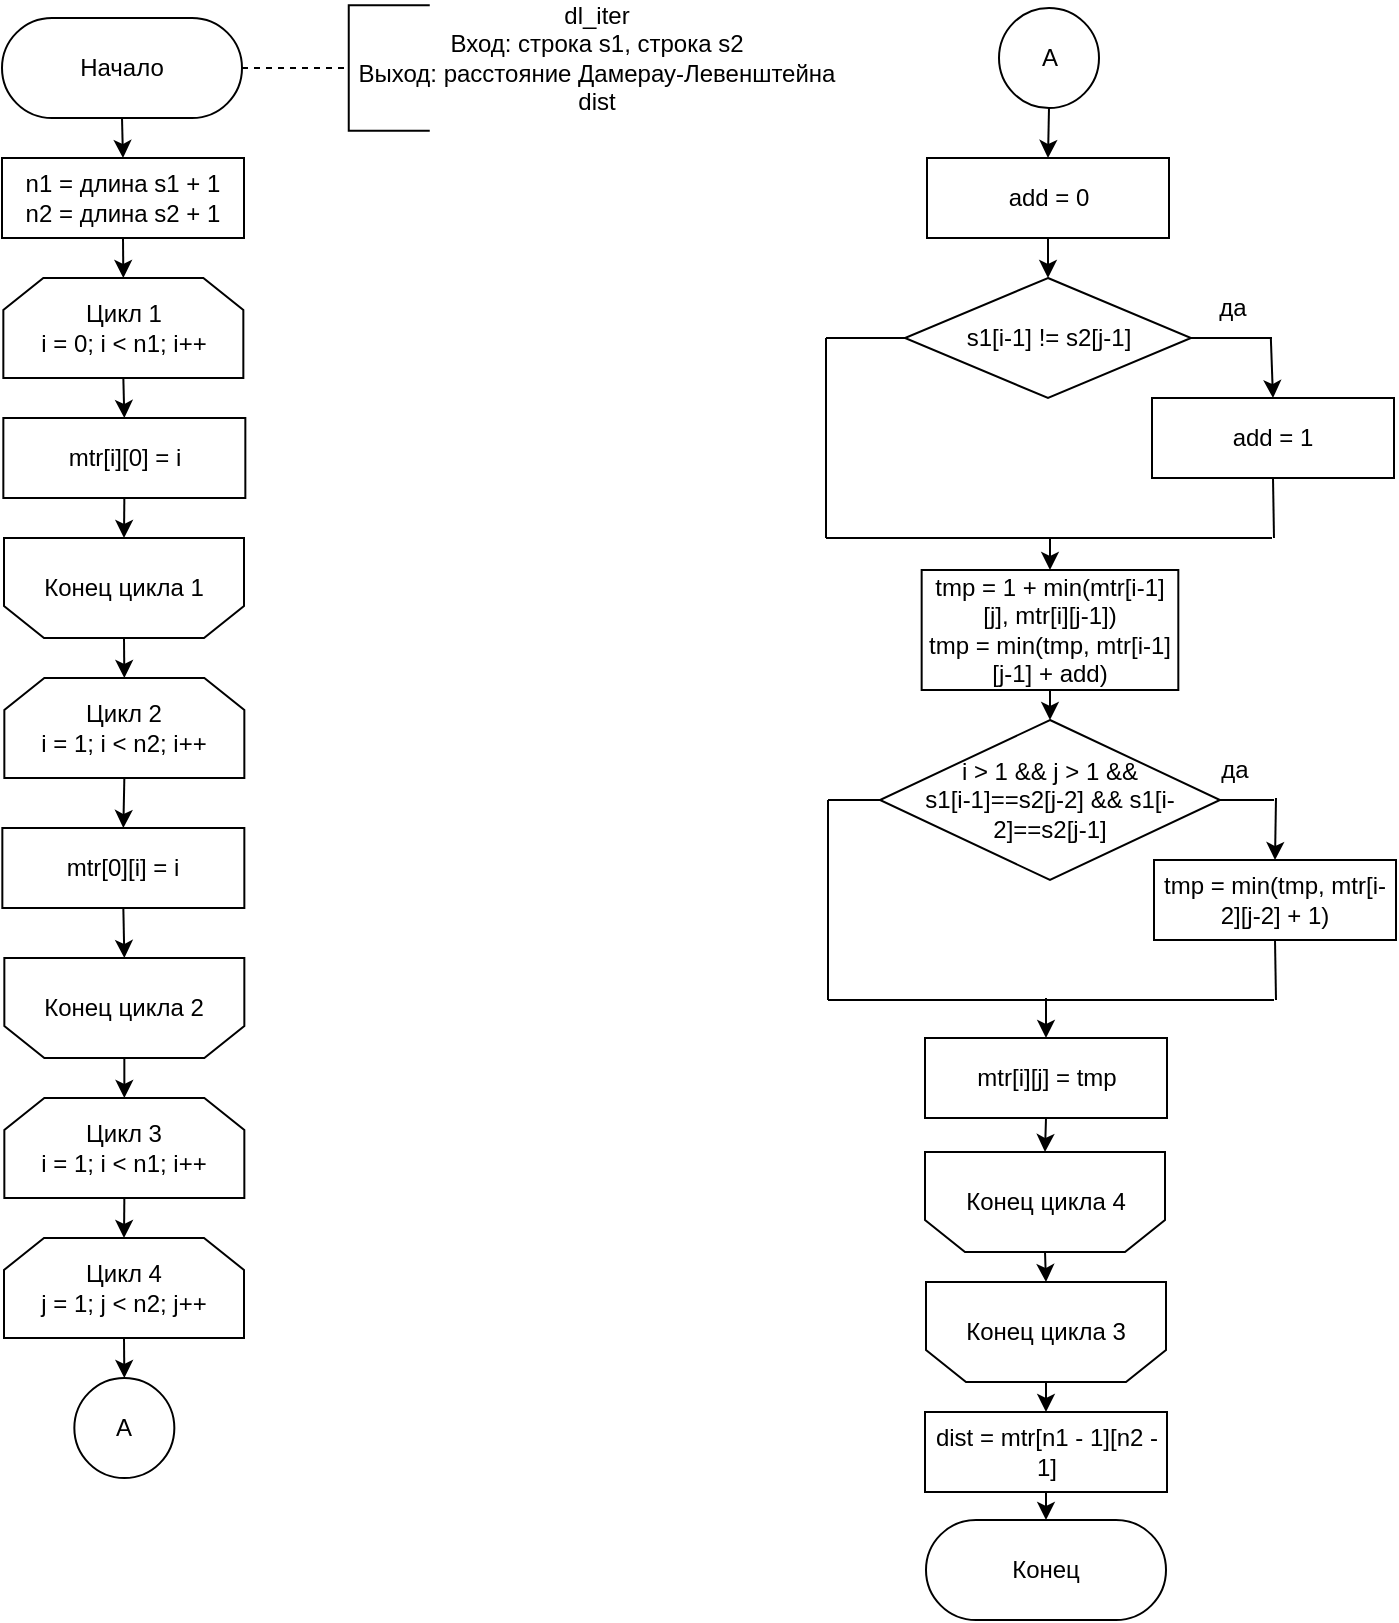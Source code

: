 <mxfile version="20.5.3" type="device"><diagram id="PKrw68s-FcHz-RrZCr9i" name="Page-1"><mxGraphModel dx="990" dy="1736" grid="1" gridSize="10" guides="1" tooltips="1" connect="1" arrows="1" fold="1" page="1" pageScale="1" pageWidth="827" pageHeight="1169" math="0" shadow="0"><root><mxCell id="0"/><mxCell id="1" parent="0"/><mxCell id="Gvd8Ezxa3fLg7O33Pl0G-1" value="Начало" style="rounded=1;whiteSpace=wrap;html=1;arcSize=50;" parent="1" vertex="1"><mxGeometry x="318" y="-150" width="120" height="50" as="geometry"/></mxCell><mxCell id="Gvd8Ezxa3fLg7O33Pl0G-6" value="dl_iter&lt;br&gt;Вход: строка s1, строка s2&lt;br&gt;Выход: расстояние Дамерау-Левенштейна dist" style="text;html=1;strokeColor=none;fillColor=none;align=center;verticalAlign=middle;whiteSpace=wrap;rounded=0;" parent="1" vertex="1"><mxGeometry x="490" y="-155" width="250.5" height="50" as="geometry"/></mxCell><mxCell id="Gvd8Ezxa3fLg7O33Pl0G-23" value="Цикл 3&lt;br&gt;i = 1; i &amp;lt; n1; i++" style="shape=loopLimit;whiteSpace=wrap;html=1;" parent="1" vertex="1"><mxGeometry x="319.17" y="390" width="120" height="50" as="geometry"/></mxCell><mxCell id="7Xwj2gsnW8v6YeENi7_U-6" value="" style="shape=partialRectangle;whiteSpace=wrap;html=1;bottom=1;right=1;left=1;top=0;fillColor=none;routingCenterX=-0.5;rotation=90;" parent="1" vertex="1"><mxGeometry x="480" y="-145" width="62.75" height="40" as="geometry"/></mxCell><mxCell id="7Xwj2gsnW8v6YeENi7_U-9" value="" style="endArrow=none;dashed=1;html=1;exitX=1;exitY=0.5;exitDx=0;exitDy=0;" parent="1" source="Gvd8Ezxa3fLg7O33Pl0G-1" edge="1"><mxGeometry width="50" height="50" relative="1" as="geometry"><mxPoint x="440" y="359.5" as="sourcePoint"/><mxPoint x="490" y="-125" as="targetPoint"/></mxGeometry></mxCell><mxCell id="3LmspF7h4GIca9VuLEeH-1" value="n1 = длина s1 + 1&lt;br&gt;n2 = длина s2 + 1&lt;br&gt;" style="rounded=0;whiteSpace=wrap;html=1;" parent="1" vertex="1"><mxGeometry x="318" y="-80" width="121" height="40" as="geometry"/></mxCell><mxCell id="yK9RCgdiWWQEIuw8GYQG-6" value="Конец цикла 3" style="shape=loopLimit;whiteSpace=wrap;html=1;direction=west;" parent="1" vertex="1"><mxGeometry x="780.0" y="482" width="120" height="50" as="geometry"/></mxCell><mxCell id="yK9RCgdiWWQEIuw8GYQG-8" value="Конец" style="rounded=1;whiteSpace=wrap;html=1;arcSize=50;" parent="1" vertex="1"><mxGeometry x="780.0" y="601" width="120" height="50" as="geometry"/></mxCell><mxCell id="z-18CEPXdTR0flRgqYJ_-3" value="Цикл 4&lt;br&gt;j = 1; j &amp;lt; n2; j++" style="shape=loopLimit;whiteSpace=wrap;html=1;" parent="1" vertex="1"><mxGeometry x="319" y="460" width="120" height="50" as="geometry"/></mxCell><mxCell id="z-18CEPXdTR0flRgqYJ_-8" value="s1[i-1] != s2[j-1]" style="rhombus;whiteSpace=wrap;html=1;" parent="1" vertex="1"><mxGeometry x="769.5" y="-20" width="143" height="60" as="geometry"/></mxCell><mxCell id="z-18CEPXdTR0flRgqYJ_-11" value="" style="endArrow=none;html=1;entryX=1;entryY=0.5;entryDx=0;entryDy=0;" parent="1" target="z-18CEPXdTR0flRgqYJ_-8" edge="1"><mxGeometry width="50" height="50" relative="1" as="geometry"><mxPoint x="953" y="10" as="sourcePoint"/><mxPoint x="922.5" y="115" as="targetPoint"/></mxGeometry></mxCell><mxCell id="z-18CEPXdTR0flRgqYJ_-14" value="да" style="text;html=1;align=center;verticalAlign=middle;resizable=0;points=[];autosize=1;strokeColor=none;fillColor=none;" parent="1" vertex="1"><mxGeometry x="912.5" y="-20" width="40" height="30" as="geometry"/></mxCell><mxCell id="z-18CEPXdTR0flRgqYJ_-19" value="Конец цикла 4" style="shape=loopLimit;whiteSpace=wrap;html=1;direction=west;" parent="1" vertex="1"><mxGeometry x="779.5" y="417" width="120" height="50" as="geometry"/></mxCell><mxCell id="uKoxUcqw96zkdvgFFyf6-1" value="А" style="ellipse;whiteSpace=wrap;html=1;aspect=fixed;" parent="1" vertex="1"><mxGeometry x="354.17" y="530" width="50" height="50" as="geometry"/></mxCell><mxCell id="uKoxUcqw96zkdvgFFyf6-2" value="А" style="ellipse;whiteSpace=wrap;html=1;aspect=fixed;" parent="1" vertex="1"><mxGeometry x="816.5" y="-155" width="50" height="50" as="geometry"/></mxCell><mxCell id="2cYlg9aRAuOdFFjE7jpO-1" value="Цикл 1&lt;br&gt;i = 0; i &amp;lt; n1; i++" style="shape=loopLimit;whiteSpace=wrap;html=1;" parent="1" vertex="1"><mxGeometry x="318.67" y="-20" width="120" height="50" as="geometry"/></mxCell><mxCell id="2cYlg9aRAuOdFFjE7jpO-2" value="mtr[i][0] = i" style="rounded=0;whiteSpace=wrap;html=1;" parent="1" vertex="1"><mxGeometry x="318.67" y="50" width="121" height="40" as="geometry"/></mxCell><mxCell id="2cYlg9aRAuOdFFjE7jpO-3" value="Конец цикла 1" style="shape=loopLimit;whiteSpace=wrap;html=1;direction=west;" parent="1" vertex="1"><mxGeometry x="319.0" y="110" width="120" height="50" as="geometry"/></mxCell><mxCell id="2cYlg9aRAuOdFFjE7jpO-4" value="Цикл 2&lt;br&gt;i = 1; i &amp;lt; n2; i++" style="shape=loopLimit;whiteSpace=wrap;html=1;" parent="1" vertex="1"><mxGeometry x="319.17" y="180" width="120" height="50" as="geometry"/></mxCell><mxCell id="2cYlg9aRAuOdFFjE7jpO-5" value="mtr[0][i] = i" style="rounded=0;whiteSpace=wrap;html=1;" parent="1" vertex="1"><mxGeometry x="318.17" y="255" width="121" height="40" as="geometry"/></mxCell><mxCell id="2cYlg9aRAuOdFFjE7jpO-6" value="Конец цикла 2" style="shape=loopLimit;whiteSpace=wrap;html=1;direction=west;" parent="1" vertex="1"><mxGeometry x="319.17" y="320" width="120" height="50" as="geometry"/></mxCell><mxCell id="2cYlg9aRAuOdFFjE7jpO-13" value="add = 0" style="rounded=0;whiteSpace=wrap;html=1;" parent="1" vertex="1"><mxGeometry x="780.5" y="-80" width="121" height="40" as="geometry"/></mxCell><mxCell id="2cYlg9aRAuOdFFjE7jpO-14" value="add = 1" style="rounded=0;whiteSpace=wrap;html=1;" parent="1" vertex="1"><mxGeometry x="893.0" y="40" width="121" height="40" as="geometry"/></mxCell><mxCell id="2cYlg9aRAuOdFFjE7jpO-15" value="" style="endArrow=none;html=1;rounded=0;entryX=0;entryY=0.5;entryDx=0;entryDy=0;" parent="1" target="z-18CEPXdTR0flRgqYJ_-8" edge="1"><mxGeometry width="50" height="50" relative="1" as="geometry"><mxPoint x="730" y="10" as="sourcePoint"/><mxPoint x="640" y="-10" as="targetPoint"/></mxGeometry></mxCell><mxCell id="2cYlg9aRAuOdFFjE7jpO-16" value="" style="endArrow=none;html=1;rounded=0;" parent="1" edge="1"><mxGeometry width="50" height="50" relative="1" as="geometry"><mxPoint x="730" y="110" as="sourcePoint"/><mxPoint x="730" y="10" as="targetPoint"/></mxGeometry></mxCell><mxCell id="2cYlg9aRAuOdFFjE7jpO-22" value="" style="endArrow=none;html=1;rounded=0;entryX=0.5;entryY=1;entryDx=0;entryDy=0;" parent="1" target="2cYlg9aRAuOdFFjE7jpO-14" edge="1"><mxGeometry width="50" height="50" relative="1" as="geometry"><mxPoint x="954" y="110" as="sourcePoint"/><mxPoint x="640" y="-10" as="targetPoint"/></mxGeometry></mxCell><mxCell id="2cYlg9aRAuOdFFjE7jpO-23" value="" style="endArrow=none;html=1;rounded=0;" parent="1" edge="1"><mxGeometry width="50" height="50" relative="1" as="geometry"><mxPoint x="730" y="110" as="sourcePoint"/><mxPoint x="953" y="110" as="targetPoint"/></mxGeometry></mxCell><mxCell id="2cYlg9aRAuOdFFjE7jpO-24" value="tmp = 1 + min(mtr[i-1][j], mtr[i][j-1])&lt;br&gt;tmp = min(tmp, mtr[i-1][j-1] + add)" style="rounded=0;whiteSpace=wrap;html=1;" parent="1" vertex="1"><mxGeometry x="777.83" y="126" width="128.33" height="60" as="geometry"/></mxCell><mxCell id="2cYlg9aRAuOdFFjE7jpO-26" value="dist = mtr[n1 - 1][n2 - 1]" style="rounded=0;whiteSpace=wrap;html=1;" parent="1" vertex="1"><mxGeometry x="779.5" y="547" width="121" height="40" as="geometry"/></mxCell><mxCell id="oVKvfGBFCJ7kSyYxnv1M-1" value="i &amp;gt; 1 &amp;amp;&amp;amp; j &amp;gt; 1 &amp;amp;&amp;amp; &lt;br&gt;s1[i-1]==s2[j-2] &amp;amp;&amp;amp; s1[i-2]==s2[j-1]" style="rhombus;whiteSpace=wrap;html=1;" parent="1" vertex="1"><mxGeometry x="756.99" y="201" width="170" height="80" as="geometry"/></mxCell><mxCell id="oVKvfGBFCJ7kSyYxnv1M-2" value="" style="endArrow=none;html=1;entryX=1;entryY=0.5;entryDx=0;entryDy=0;" parent="1" target="oVKvfGBFCJ7kSyYxnv1M-1" edge="1"><mxGeometry width="50" height="50" relative="1" as="geometry"><mxPoint x="954" y="241" as="sourcePoint"/><mxPoint x="923.5" y="346" as="targetPoint"/></mxGeometry></mxCell><mxCell id="oVKvfGBFCJ7kSyYxnv1M-4" value="да" style="text;html=1;align=center;verticalAlign=middle;resizable=0;points=[];autosize=1;strokeColor=none;fillColor=none;" parent="1" vertex="1"><mxGeometry x="913.5" y="211" width="40" height="30" as="geometry"/></mxCell><mxCell id="oVKvfGBFCJ7kSyYxnv1M-5" value="tmp = min(tmp, mtr[i-2][j-2] + 1)" style="rounded=0;whiteSpace=wrap;html=1;" parent="1" vertex="1"><mxGeometry x="894.0" y="271" width="121" height="40" as="geometry"/></mxCell><mxCell id="oVKvfGBFCJ7kSyYxnv1M-6" value="" style="endArrow=none;html=1;rounded=0;entryX=0;entryY=0.5;entryDx=0;entryDy=0;" parent="1" target="oVKvfGBFCJ7kSyYxnv1M-1" edge="1"><mxGeometry width="50" height="50" relative="1" as="geometry"><mxPoint x="731" y="241" as="sourcePoint"/><mxPoint x="641" y="221" as="targetPoint"/></mxGeometry></mxCell><mxCell id="oVKvfGBFCJ7kSyYxnv1M-7" value="" style="endArrow=none;html=1;rounded=0;" parent="1" edge="1"><mxGeometry width="50" height="50" relative="1" as="geometry"><mxPoint x="731" y="341" as="sourcePoint"/><mxPoint x="731" y="241" as="targetPoint"/></mxGeometry></mxCell><mxCell id="oVKvfGBFCJ7kSyYxnv1M-8" value="" style="endArrow=none;html=1;rounded=0;entryX=0.5;entryY=1;entryDx=0;entryDy=0;" parent="1" target="oVKvfGBFCJ7kSyYxnv1M-5" edge="1"><mxGeometry width="50" height="50" relative="1" as="geometry"><mxPoint x="955" y="341" as="sourcePoint"/><mxPoint x="641" y="221" as="targetPoint"/></mxGeometry></mxCell><mxCell id="oVKvfGBFCJ7kSyYxnv1M-9" value="" style="endArrow=none;html=1;rounded=0;" parent="1" edge="1"><mxGeometry width="50" height="50" relative="1" as="geometry"><mxPoint x="731" y="341" as="sourcePoint"/><mxPoint x="954" y="341" as="targetPoint"/></mxGeometry></mxCell><mxCell id="oVKvfGBFCJ7kSyYxnv1M-19" value="mtr[i][j] = tmp" style="rounded=0;whiteSpace=wrap;html=1;" parent="1" vertex="1"><mxGeometry x="779.5" y="360" width="121" height="40" as="geometry"/></mxCell><mxCell id="kjrm5Hyi9Z-ttuJwO8hd-1" value="" style="endArrow=classic;html=1;rounded=0;exitX=0.5;exitY=1;exitDx=0;exitDy=0;entryX=0.5;entryY=0;entryDx=0;entryDy=0;" edge="1" parent="1" source="Gvd8Ezxa3fLg7O33Pl0G-1" target="3LmspF7h4GIca9VuLEeH-1"><mxGeometry width="50" height="50" relative="1" as="geometry"><mxPoint x="480" y="150" as="sourcePoint"/><mxPoint x="530" y="100" as="targetPoint"/></mxGeometry></mxCell><mxCell id="kjrm5Hyi9Z-ttuJwO8hd-2" value="" style="endArrow=classic;html=1;rounded=0;exitX=0.5;exitY=1;exitDx=0;exitDy=0;entryX=0.5;entryY=0;entryDx=0;entryDy=0;" edge="1" parent="1" source="3LmspF7h4GIca9VuLEeH-1" target="2cYlg9aRAuOdFFjE7jpO-1"><mxGeometry width="50" height="50" relative="1" as="geometry"><mxPoint x="480" y="150" as="sourcePoint"/><mxPoint x="530" y="100" as="targetPoint"/></mxGeometry></mxCell><mxCell id="kjrm5Hyi9Z-ttuJwO8hd-3" value="" style="endArrow=classic;html=1;rounded=0;exitX=0.5;exitY=1;exitDx=0;exitDy=0;entryX=0.5;entryY=0;entryDx=0;entryDy=0;" edge="1" parent="1" source="2cYlg9aRAuOdFFjE7jpO-1" target="2cYlg9aRAuOdFFjE7jpO-2"><mxGeometry width="50" height="50" relative="1" as="geometry"><mxPoint x="480" y="150" as="sourcePoint"/><mxPoint x="530" y="100" as="targetPoint"/></mxGeometry></mxCell><mxCell id="kjrm5Hyi9Z-ttuJwO8hd-4" value="" style="endArrow=classic;html=1;rounded=0;exitX=0.5;exitY=1;exitDx=0;exitDy=0;entryX=0.5;entryY=1;entryDx=0;entryDy=0;" edge="1" parent="1" source="2cYlg9aRAuOdFFjE7jpO-2" target="2cYlg9aRAuOdFFjE7jpO-3"><mxGeometry width="50" height="50" relative="1" as="geometry"><mxPoint x="480" y="150" as="sourcePoint"/><mxPoint x="530" y="100" as="targetPoint"/></mxGeometry></mxCell><mxCell id="kjrm5Hyi9Z-ttuJwO8hd-5" value="" style="endArrow=classic;html=1;rounded=0;exitX=0.5;exitY=0;exitDx=0;exitDy=0;entryX=0.5;entryY=0;entryDx=0;entryDy=0;" edge="1" parent="1" source="2cYlg9aRAuOdFFjE7jpO-3" target="2cYlg9aRAuOdFFjE7jpO-4"><mxGeometry width="50" height="50" relative="1" as="geometry"><mxPoint x="480" y="150" as="sourcePoint"/><mxPoint x="530" y="100" as="targetPoint"/></mxGeometry></mxCell><mxCell id="kjrm5Hyi9Z-ttuJwO8hd-6" value="" style="endArrow=classic;html=1;rounded=0;exitX=0.5;exitY=1;exitDx=0;exitDy=0;entryX=0.5;entryY=0;entryDx=0;entryDy=0;" edge="1" parent="1" source="2cYlg9aRAuOdFFjE7jpO-4" target="2cYlg9aRAuOdFFjE7jpO-5"><mxGeometry width="50" height="50" relative="1" as="geometry"><mxPoint x="480" y="150" as="sourcePoint"/><mxPoint x="530" y="100" as="targetPoint"/></mxGeometry></mxCell><mxCell id="kjrm5Hyi9Z-ttuJwO8hd-7" value="" style="endArrow=classic;html=1;rounded=0;exitX=0.5;exitY=1;exitDx=0;exitDy=0;entryX=0.5;entryY=1;entryDx=0;entryDy=0;" edge="1" parent="1" source="2cYlg9aRAuOdFFjE7jpO-5" target="2cYlg9aRAuOdFFjE7jpO-6"><mxGeometry width="50" height="50" relative="1" as="geometry"><mxPoint x="480" y="250" as="sourcePoint"/><mxPoint x="530" y="200" as="targetPoint"/></mxGeometry></mxCell><mxCell id="kjrm5Hyi9Z-ttuJwO8hd-8" value="" style="endArrow=classic;html=1;rounded=0;exitX=0.5;exitY=0;exitDx=0;exitDy=0;entryX=0.5;entryY=0;entryDx=0;entryDy=0;" edge="1" parent="1" source="2cYlg9aRAuOdFFjE7jpO-6" target="Gvd8Ezxa3fLg7O33Pl0G-23"><mxGeometry width="50" height="50" relative="1" as="geometry"><mxPoint x="480" y="250" as="sourcePoint"/><mxPoint x="530" y="200" as="targetPoint"/></mxGeometry></mxCell><mxCell id="kjrm5Hyi9Z-ttuJwO8hd-9" value="" style="endArrow=classic;html=1;rounded=0;exitX=0.5;exitY=1;exitDx=0;exitDy=0;entryX=0.5;entryY=0;entryDx=0;entryDy=0;" edge="1" parent="1" source="Gvd8Ezxa3fLg7O33Pl0G-23" target="z-18CEPXdTR0flRgqYJ_-3"><mxGeometry width="50" height="50" relative="1" as="geometry"><mxPoint x="480" y="450" as="sourcePoint"/><mxPoint x="530" y="400" as="targetPoint"/></mxGeometry></mxCell><mxCell id="kjrm5Hyi9Z-ttuJwO8hd-10" value="" style="endArrow=classic;html=1;rounded=0;exitX=0.5;exitY=1;exitDx=0;exitDy=0;entryX=0.5;entryY=0;entryDx=0;entryDy=0;" edge="1" parent="1" source="z-18CEPXdTR0flRgqYJ_-3" target="uKoxUcqw96zkdvgFFyf6-1"><mxGeometry width="50" height="50" relative="1" as="geometry"><mxPoint x="480" y="450" as="sourcePoint"/><mxPoint x="530" y="400" as="targetPoint"/></mxGeometry></mxCell><mxCell id="kjrm5Hyi9Z-ttuJwO8hd-11" value="" style="endArrow=classic;html=1;rounded=0;exitX=0.5;exitY=1;exitDx=0;exitDy=0;entryX=0.5;entryY=0;entryDx=0;entryDy=0;" edge="1" parent="1" source="uKoxUcqw96zkdvgFFyf6-2" target="2cYlg9aRAuOdFFjE7jpO-13"><mxGeometry width="50" height="50" relative="1" as="geometry"><mxPoint x="630" y="-50" as="sourcePoint"/><mxPoint x="680" y="-100" as="targetPoint"/></mxGeometry></mxCell><mxCell id="kjrm5Hyi9Z-ttuJwO8hd-12" value="" style="endArrow=classic;html=1;rounded=0;exitX=0.5;exitY=1;exitDx=0;exitDy=0;entryX=0.5;entryY=0;entryDx=0;entryDy=0;" edge="1" parent="1" source="2cYlg9aRAuOdFFjE7jpO-13" target="z-18CEPXdTR0flRgqYJ_-8"><mxGeometry width="50" height="50" relative="1" as="geometry"><mxPoint x="630" y="-50" as="sourcePoint"/><mxPoint x="680" y="-100" as="targetPoint"/></mxGeometry></mxCell><mxCell id="kjrm5Hyi9Z-ttuJwO8hd-13" value="" style="endArrow=classic;html=1;rounded=0;exitX=0.998;exitY=1;exitDx=0;exitDy=0;exitPerimeter=0;entryX=0.5;entryY=0;entryDx=0;entryDy=0;" edge="1" parent="1" source="z-18CEPXdTR0flRgqYJ_-14" target="2cYlg9aRAuOdFFjE7jpO-14"><mxGeometry width="50" height="50" relative="1" as="geometry"><mxPoint x="630" y="50" as="sourcePoint"/><mxPoint x="680" as="targetPoint"/></mxGeometry></mxCell><mxCell id="kjrm5Hyi9Z-ttuJwO8hd-14" value="" style="endArrow=classic;html=1;rounded=0;entryX=0.5;entryY=0;entryDx=0;entryDy=0;" edge="1" parent="1" target="2cYlg9aRAuOdFFjE7jpO-24"><mxGeometry width="50" height="50" relative="1" as="geometry"><mxPoint x="842" y="110" as="sourcePoint"/><mxPoint x="680" y="200" as="targetPoint"/></mxGeometry></mxCell><mxCell id="kjrm5Hyi9Z-ttuJwO8hd-16" value="" style="endArrow=classic;html=1;rounded=0;exitX=0.5;exitY=1;exitDx=0;exitDy=0;entryX=0.5;entryY=0;entryDx=0;entryDy=0;" edge="1" parent="1" source="2cYlg9aRAuOdFFjE7jpO-24" target="oVKvfGBFCJ7kSyYxnv1M-1"><mxGeometry width="50" height="50" relative="1" as="geometry"><mxPoint x="630" y="350" as="sourcePoint"/><mxPoint x="680" y="300" as="targetPoint"/></mxGeometry></mxCell><mxCell id="kjrm5Hyi9Z-ttuJwO8hd-17" value="" style="endArrow=classic;html=1;rounded=0;entryX=0.5;entryY=0;entryDx=0;entryDy=0;" edge="1" parent="1" target="oVKvfGBFCJ7kSyYxnv1M-5"><mxGeometry width="50" height="50" relative="1" as="geometry"><mxPoint x="955" y="240" as="sourcePoint"/><mxPoint x="680" y="200" as="targetPoint"/></mxGeometry></mxCell><mxCell id="kjrm5Hyi9Z-ttuJwO8hd-18" value="" style="endArrow=classic;html=1;rounded=0;entryX=0.5;entryY=0;entryDx=0;entryDy=0;" edge="1" parent="1" target="oVKvfGBFCJ7kSyYxnv1M-19"><mxGeometry width="50" height="50" relative="1" as="geometry"><mxPoint x="840" y="340" as="sourcePoint"/><mxPoint x="680" y="400" as="targetPoint"/></mxGeometry></mxCell><mxCell id="kjrm5Hyi9Z-ttuJwO8hd-19" value="" style="endArrow=classic;html=1;rounded=0;exitX=0.5;exitY=1;exitDx=0;exitDy=0;entryX=0.5;entryY=1;entryDx=0;entryDy=0;" edge="1" parent="1" source="oVKvfGBFCJ7kSyYxnv1M-19" target="z-18CEPXdTR0flRgqYJ_-19"><mxGeometry width="50" height="50" relative="1" as="geometry"><mxPoint x="630" y="450" as="sourcePoint"/><mxPoint x="680" y="400" as="targetPoint"/></mxGeometry></mxCell><mxCell id="kjrm5Hyi9Z-ttuJwO8hd-20" value="" style="endArrow=classic;html=1;rounded=0;exitX=0.5;exitY=0;exitDx=0;exitDy=0;entryX=0.5;entryY=1;entryDx=0;entryDy=0;" edge="1" parent="1" source="z-18CEPXdTR0flRgqYJ_-19" target="yK9RCgdiWWQEIuw8GYQG-6"><mxGeometry width="50" height="50" relative="1" as="geometry"><mxPoint x="630" y="450" as="sourcePoint"/><mxPoint x="680" y="400" as="targetPoint"/></mxGeometry></mxCell><mxCell id="kjrm5Hyi9Z-ttuJwO8hd-21" value="" style="endArrow=classic;html=1;rounded=0;exitX=0.5;exitY=0;exitDx=0;exitDy=0;entryX=0.5;entryY=0;entryDx=0;entryDy=0;" edge="1" parent="1" source="yK9RCgdiWWQEIuw8GYQG-6" target="2cYlg9aRAuOdFFjE7jpO-26"><mxGeometry width="50" height="50" relative="1" as="geometry"><mxPoint x="690" y="520" as="sourcePoint"/><mxPoint x="680" y="400" as="targetPoint"/></mxGeometry></mxCell><mxCell id="kjrm5Hyi9Z-ttuJwO8hd-22" value="" style="endArrow=classic;html=1;rounded=0;exitX=0.5;exitY=1;exitDx=0;exitDy=0;entryX=0.5;entryY=0;entryDx=0;entryDy=0;" edge="1" parent="1" source="2cYlg9aRAuOdFFjE7jpO-26" target="yK9RCgdiWWQEIuw8GYQG-8"><mxGeometry width="50" height="50" relative="1" as="geometry"><mxPoint x="630" y="450" as="sourcePoint"/><mxPoint x="680" y="400" as="targetPoint"/></mxGeometry></mxCell></root></mxGraphModel></diagram></mxfile>